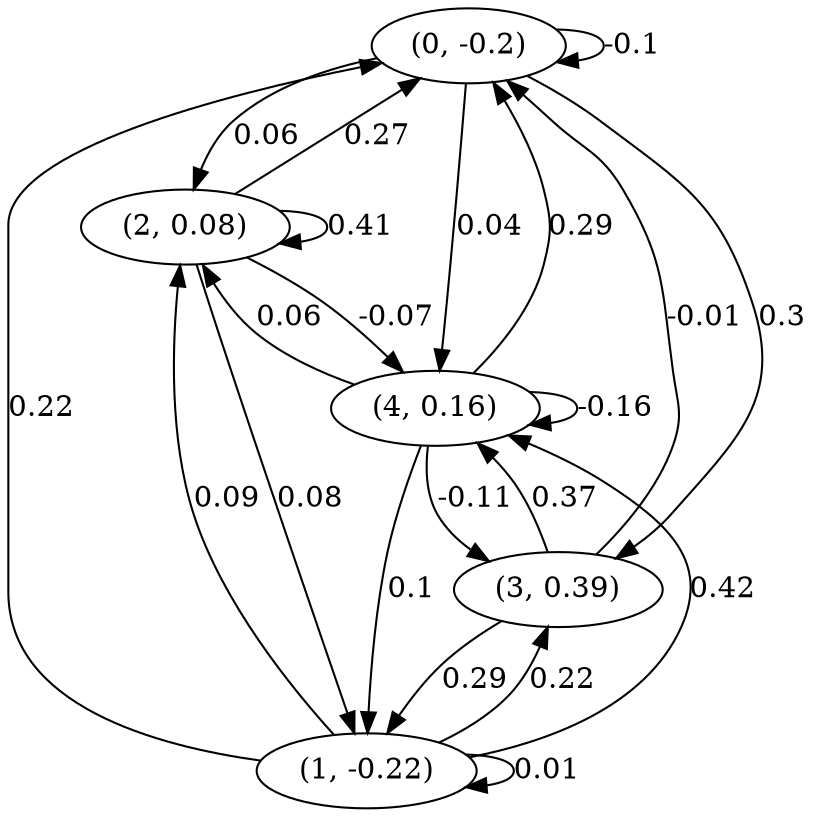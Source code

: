 digraph {
    0 [ label = "(0, -0.2)" ]
    1 [ label = "(1, -0.22)" ]
    2 [ label = "(2, 0.08)" ]
    3 [ label = "(3, 0.39)" ]
    4 [ label = "(4, 0.16)" ]
    0 -> 0 [ label = "-0.1" ]
    1 -> 1 [ label = "0.01" ]
    2 -> 2 [ label = "0.41" ]
    4 -> 4 [ label = "-0.16" ]
    1 -> 0 [ label = "0.22" ]
    2 -> 0 [ label = "0.27" ]
    3 -> 0 [ label = "-0.01" ]
    4 -> 0 [ label = "0.29" ]
    2 -> 1 [ label = "0.08" ]
    3 -> 1 [ label = "0.29" ]
    4 -> 1 [ label = "0.1" ]
    0 -> 2 [ label = "0.06" ]
    1 -> 2 [ label = "0.09" ]
    4 -> 2 [ label = "0.06" ]
    0 -> 3 [ label = "0.3" ]
    1 -> 3 [ label = "0.22" ]
    4 -> 3 [ label = "-0.11" ]
    0 -> 4 [ label = "0.04" ]
    1 -> 4 [ label = "0.42" ]
    2 -> 4 [ label = "-0.07" ]
    3 -> 4 [ label = "0.37" ]
}


